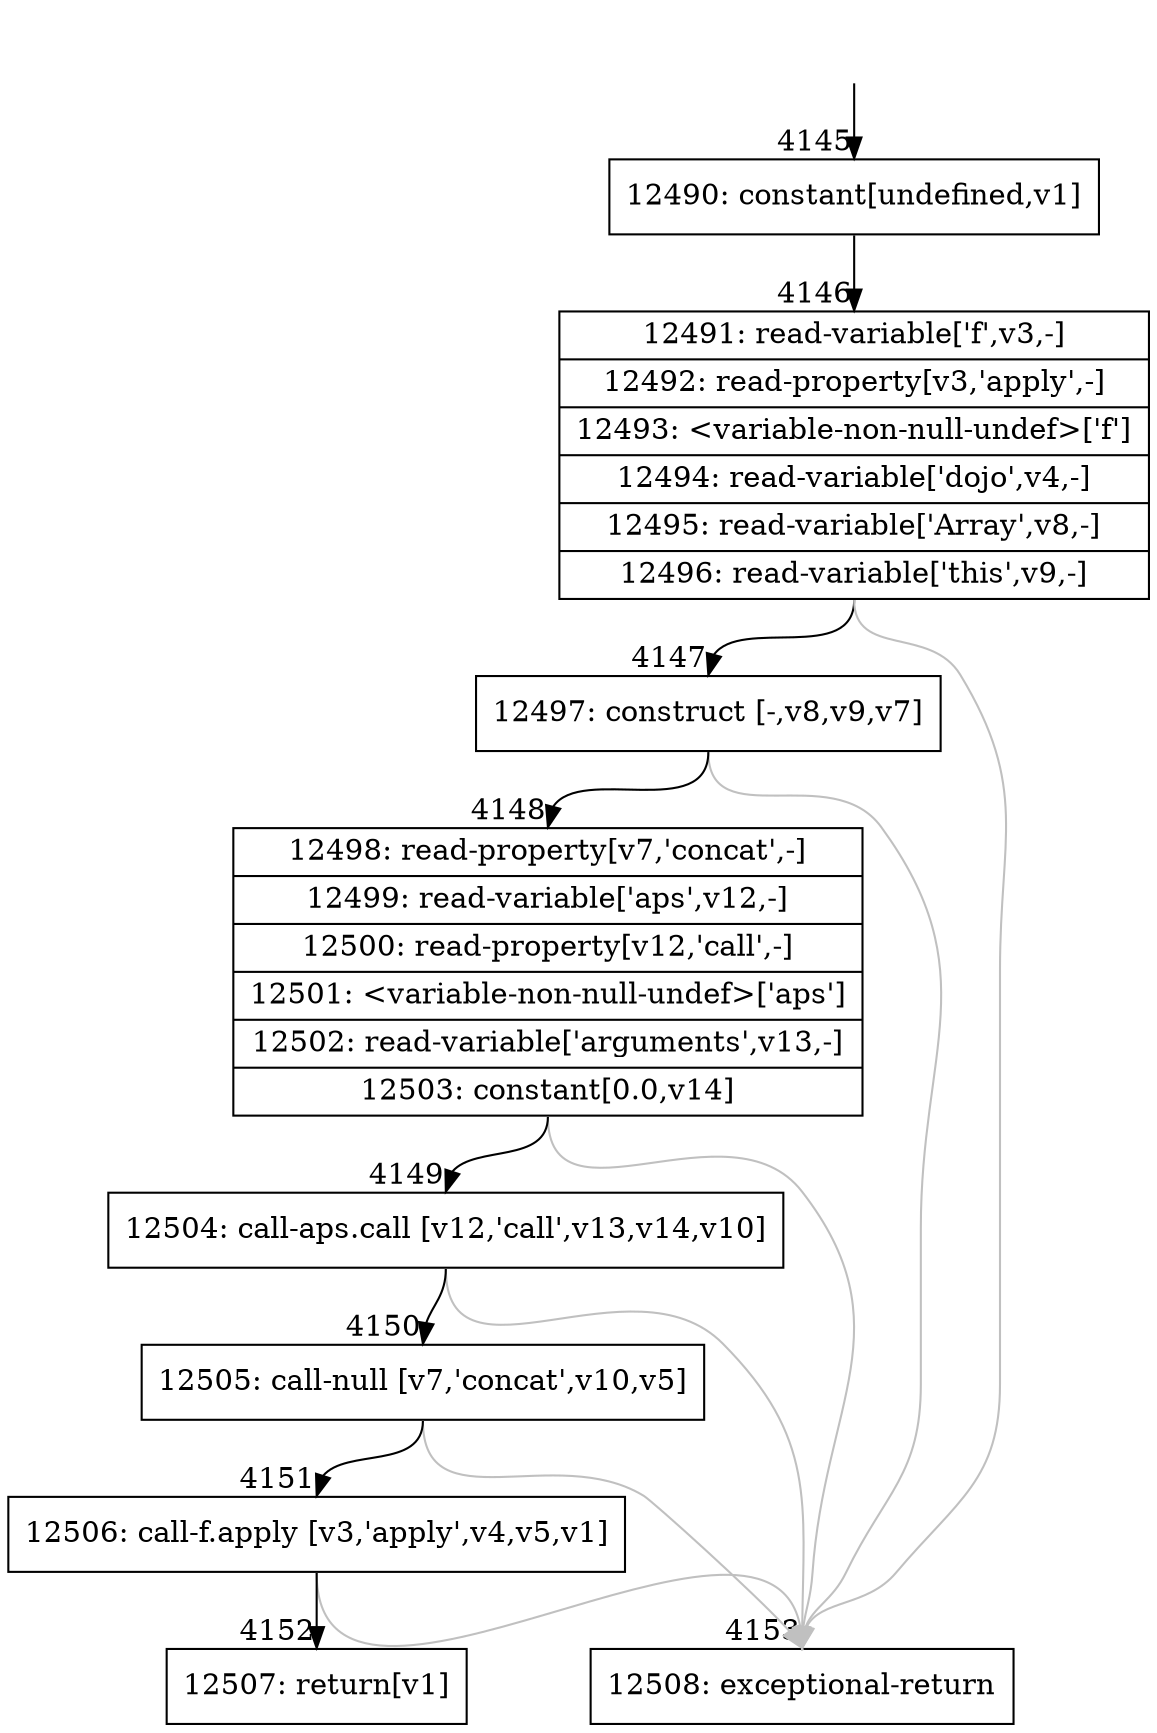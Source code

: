 digraph {
rankdir="TD"
BB_entry290[shape=none,label=""];
BB_entry290 -> BB4145 [tailport=s, headport=n, headlabel="    4145"]
BB4145 [shape=record label="{12490: constant[undefined,v1]}" ] 
BB4145 -> BB4146 [tailport=s, headport=n, headlabel="      4146"]
BB4146 [shape=record label="{12491: read-variable['f',v3,-]|12492: read-property[v3,'apply',-]|12493: \<variable-non-null-undef\>['f']|12494: read-variable['dojo',v4,-]|12495: read-variable['Array',v8,-]|12496: read-variable['this',v9,-]}" ] 
BB4146 -> BB4147 [tailport=s, headport=n, headlabel="      4147"]
BB4146 -> BB4153 [tailport=s, headport=n, color=gray, headlabel="      4153"]
BB4147 [shape=record label="{12497: construct [-,v8,v9,v7]}" ] 
BB4147 -> BB4148 [tailport=s, headport=n, headlabel="      4148"]
BB4147 -> BB4153 [tailport=s, headport=n, color=gray]
BB4148 [shape=record label="{12498: read-property[v7,'concat',-]|12499: read-variable['aps',v12,-]|12500: read-property[v12,'call',-]|12501: \<variable-non-null-undef\>['aps']|12502: read-variable['arguments',v13,-]|12503: constant[0.0,v14]}" ] 
BB4148 -> BB4149 [tailport=s, headport=n, headlabel="      4149"]
BB4148 -> BB4153 [tailport=s, headport=n, color=gray]
BB4149 [shape=record label="{12504: call-aps.call [v12,'call',v13,v14,v10]}" ] 
BB4149 -> BB4150 [tailport=s, headport=n, headlabel="      4150"]
BB4149 -> BB4153 [tailport=s, headport=n, color=gray]
BB4150 [shape=record label="{12505: call-null [v7,'concat',v10,v5]}" ] 
BB4150 -> BB4151 [tailport=s, headport=n, headlabel="      4151"]
BB4150 -> BB4153 [tailport=s, headport=n, color=gray]
BB4151 [shape=record label="{12506: call-f.apply [v3,'apply',v4,v5,v1]}" ] 
BB4151 -> BB4152 [tailport=s, headport=n, headlabel="      4152"]
BB4151 -> BB4153 [tailport=s, headport=n, color=gray]
BB4152 [shape=record label="{12507: return[v1]}" ] 
BB4153 [shape=record label="{12508: exceptional-return}" ] 
//#$~ 5555
}
